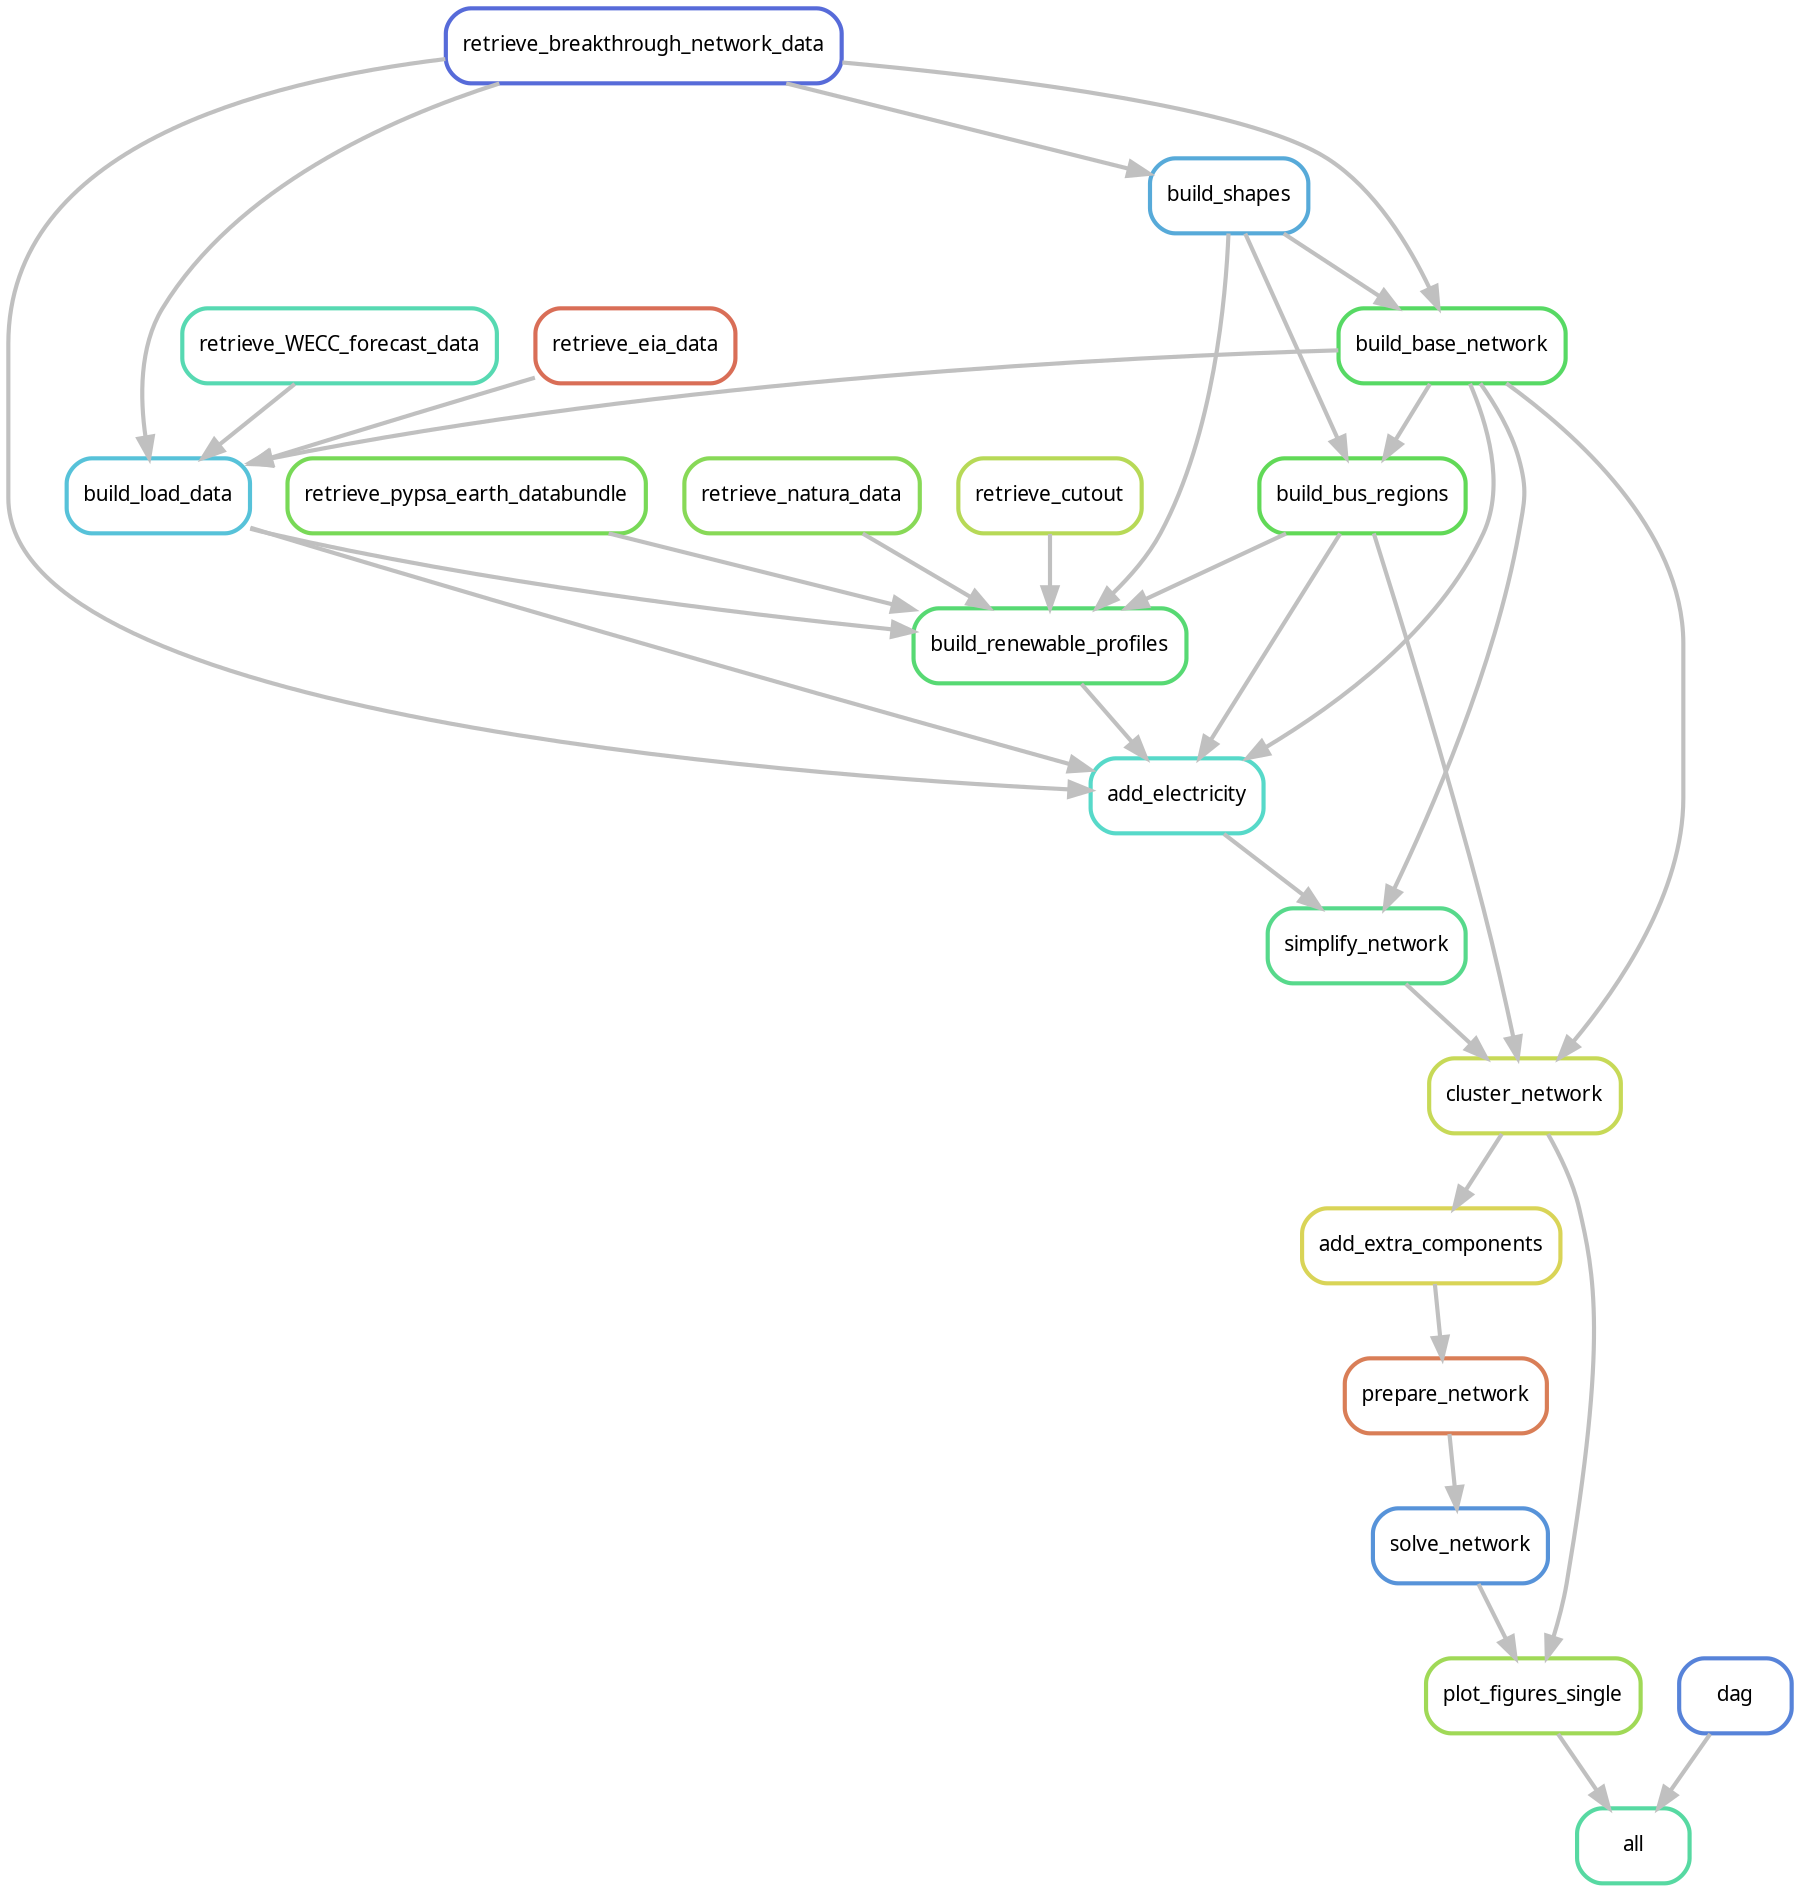 digraph snakemake_dag {
    graph[bgcolor=white, margin=0];
    node[shape=box, style=rounded, fontname=sans,                 fontsize=10, penwidth=2];
    edge[penwidth=2, color=grey];
	0[label = "all", color = "0.43 0.6 0.85", style="rounded"];
	1[label = "plot_figures_single", color = "0.24 0.6 0.85", style="rounded"];
	2[label = "solve_network", color = "0.59 0.6 0.85", style="rounded"];
	3[label = "prepare_network", color = "0.05 0.6 0.85", style="rounded"];
	4[label = "add_extra_components", color = "0.16 0.6 0.85", style="rounded"];
	5[label = "cluster_network", color = "0.19 0.6 0.85", style="rounded"];
	6[label = "simplify_network", color = "0.40 0.6 0.85", style="rounded"];
	7[label = "build_base_network", color = "0.35 0.6 0.85", style="rounded"];
	8[label = "retrieve_breakthrough_network_data", color = "0.64 0.6 0.85", style="rounded"];
	9[label = "build_shapes", color = "0.56 0.6 0.85", style="rounded"];
	10[label = "add_electricity", color = "0.48 0.6 0.85", style="rounded"];
	11[label = "build_renewable_profiles", color = "0.37 0.6 0.85", style="rounded"];
	12[label = "build_load_data", color = "0.53 0.6 0.85", style="rounded"];
	13[label = "retrieve_WECC_forecast_data", color = "0.45 0.6 0.85", style="rounded"];
	14[label = "retrieve_eia_data", color = "0.03 0.6 0.85", style="rounded"];
	15[label = "retrieve_pypsa_earth_databundle", color = "0.29 0.6 0.85", style="rounded"];
	16[label = "retrieve_natura_data", color = "0.27 0.6 0.85", style="rounded"];
	17[label = "build_bus_regions", color = "0.32 0.6 0.85", style="rounded"];
	18[label = "retrieve_cutout", color = "0.21 0.6 0.85", style="rounded"];
	19[label = "dag", color = "0.61 0.6 0.85", style="rounded"];
	19 -> 0
	1 -> 0
	5 -> 1
	2 -> 1
	3 -> 2
	4 -> 3
	5 -> 4
	6 -> 5
	17 -> 5
	7 -> 5
	7 -> 6
	10 -> 6
	9 -> 7
	8 -> 7
	8 -> 9
	12 -> 10
	17 -> 10
	7 -> 10
	11 -> 10
	8 -> 10
	15 -> 11
	12 -> 11
	17 -> 11
	9 -> 11
	18 -> 11
	16 -> 11
	7 -> 12
	13 -> 12
	8 -> 12
	14 -> 12
	9 -> 17
	7 -> 17
}            
